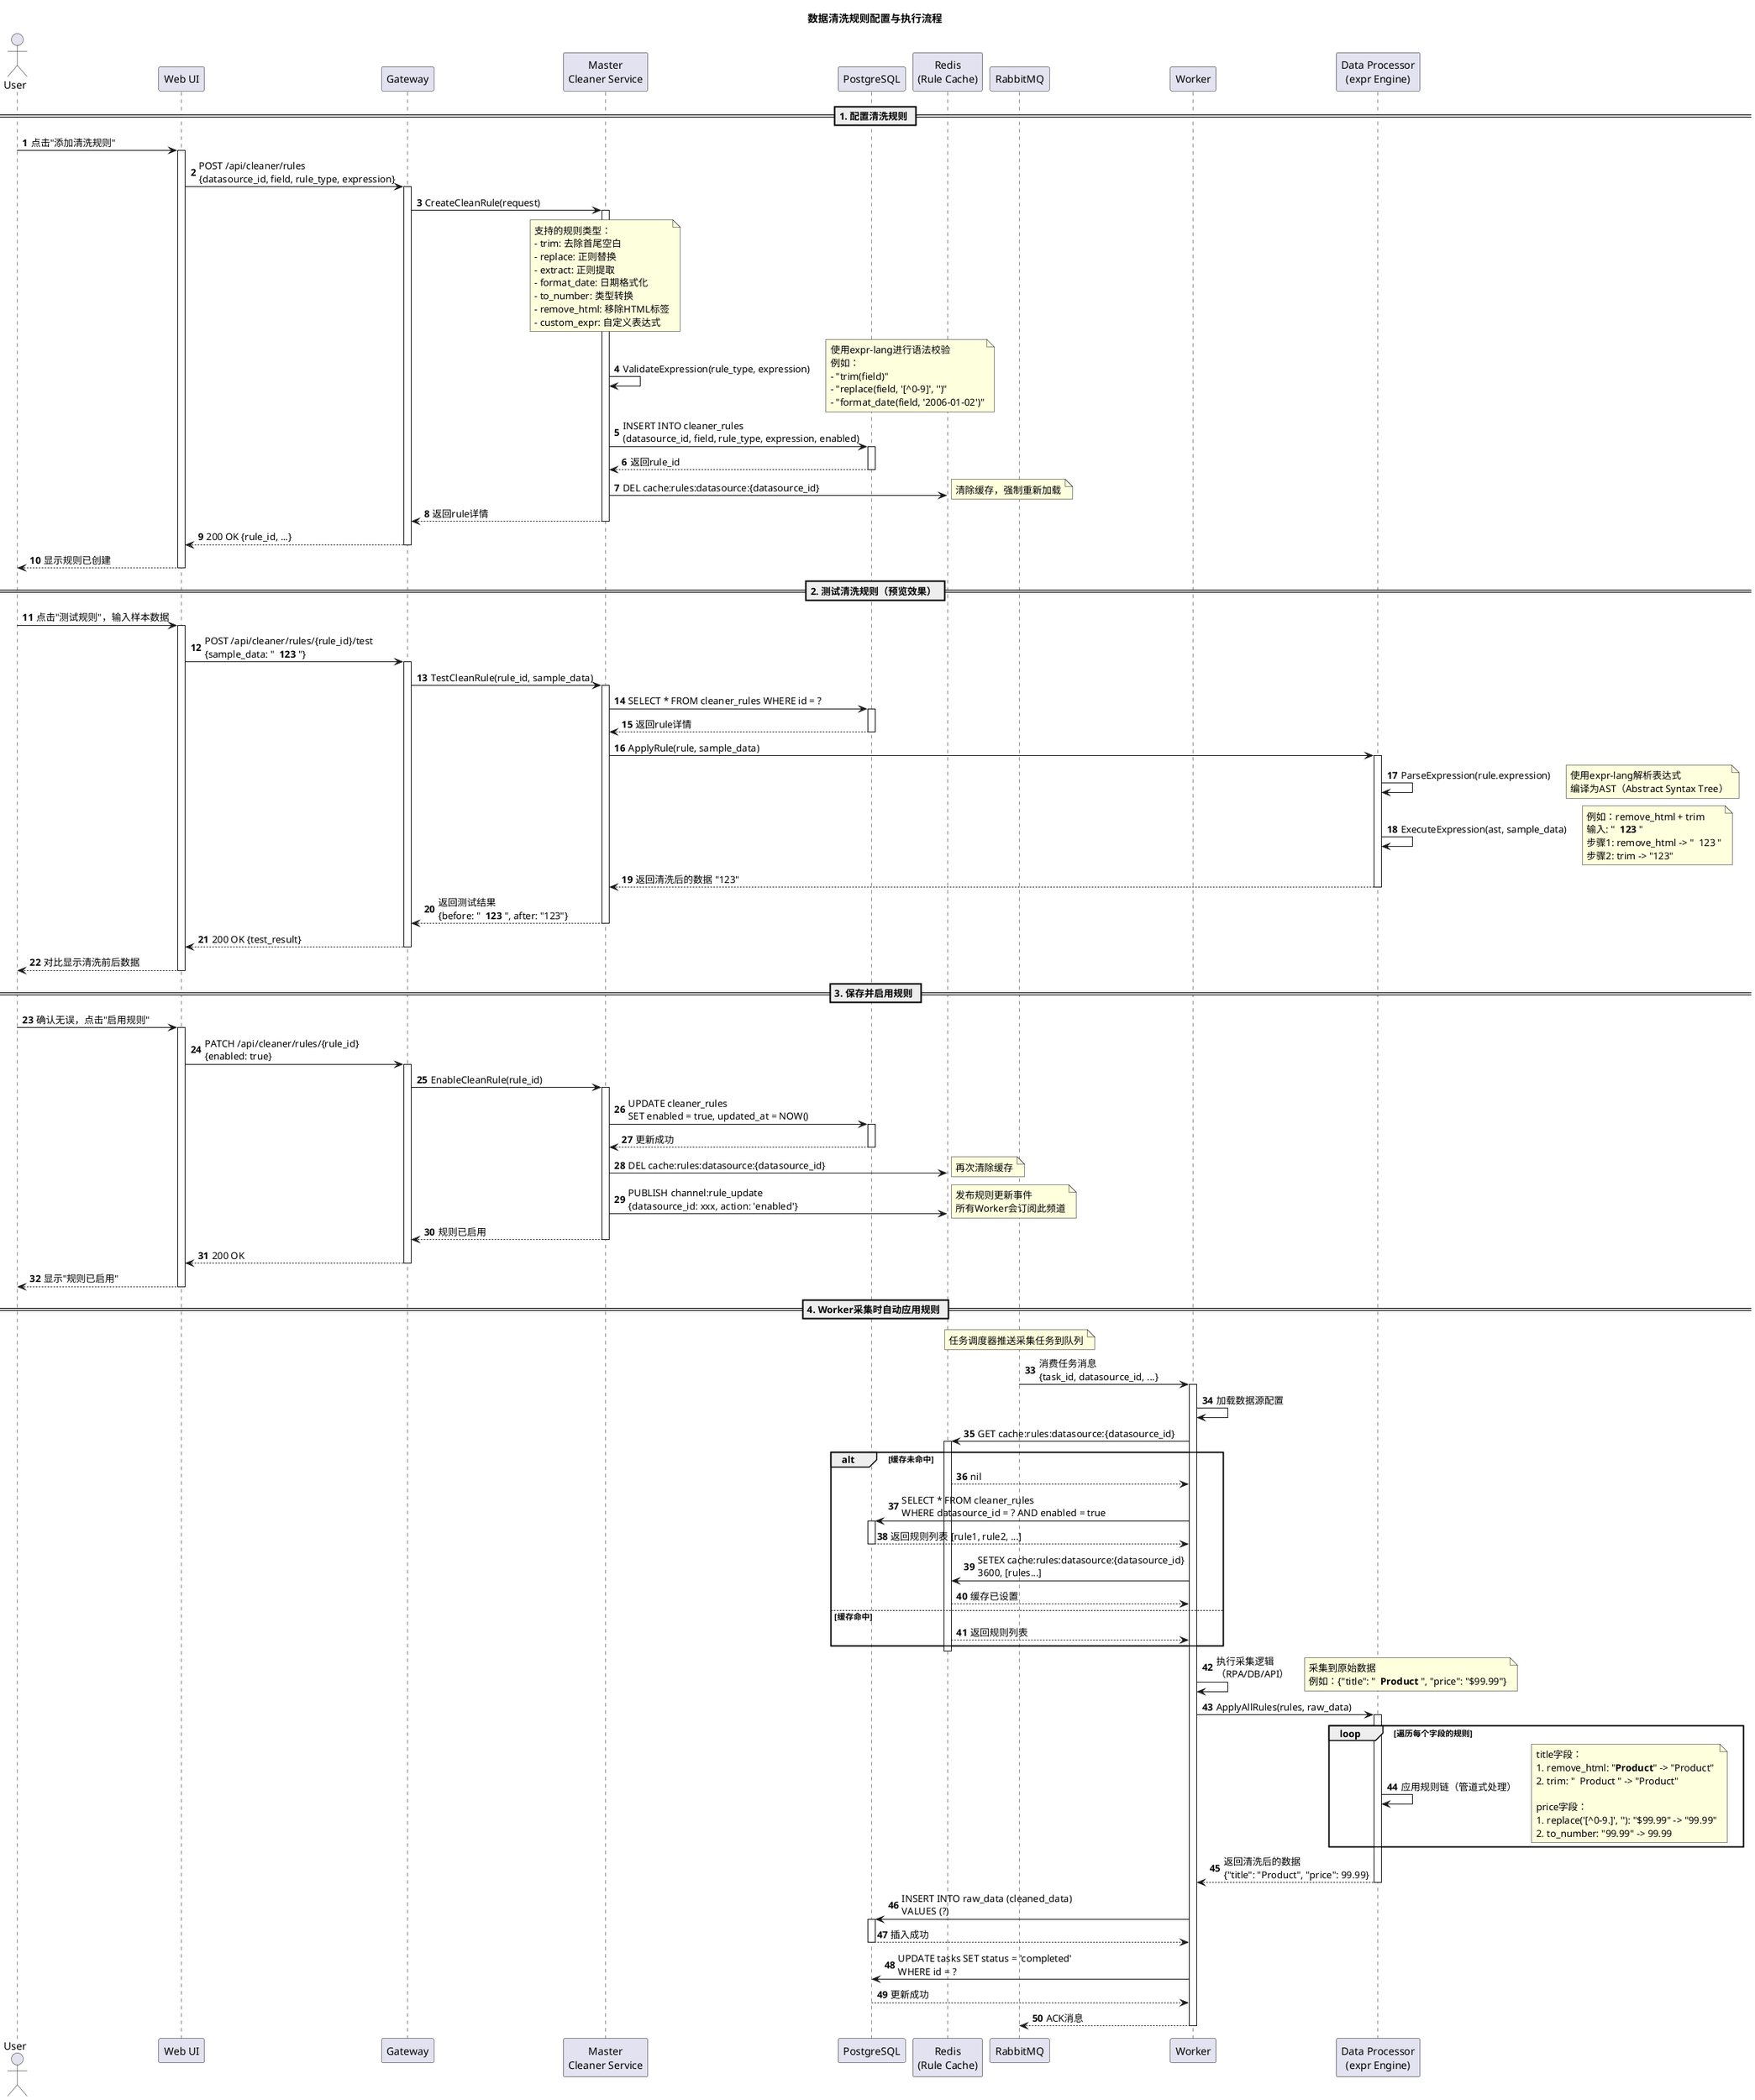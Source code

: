 @startuml
title 数据清洗规则配置与执行流程

autonumber

actor User as user
participant "Web UI" as ui
participant "Gateway" as gateway
participant "Master\nCleaner Service" as cleaner
participant "PostgreSQL" as db
participant "Redis\n(Rule Cache)" as redis
participant "RabbitMQ" as mq
participant "Worker" as worker
participant "Data Processor\n(expr Engine)" as processor

== 1. 配置清洗规则 ==

user -> ui: 点击"添加清洗规则"
activate ui

ui -> gateway: POST /api/cleaner/rules\n{datasource_id, field, rule_type, expression}
activate gateway

gateway -> cleaner: CreateCleanRule(request)
activate cleaner

note over cleaner
  支持的规则类型：
  - trim: 去除首尾空白
  - replace: 正则替换
  - extract: 正则提取
  - format_date: 日期格式化
  - to_number: 类型转换
  - remove_html: 移除HTML标签
  - custom_expr: 自定义表达式
end note

cleaner -> cleaner: ValidateExpression(rule_type, expression)
note right
  使用expr-lang进行语法校验
  例如：
  - "trim(field)"
  - "replace(field, '[^0-9]', '')"
  - "format_date(field, '2006-01-02')"
end note

cleaner -> db: INSERT INTO cleaner_rules\n(datasource_id, field, rule_type, expression, enabled)
activate db
db --> cleaner: 返回rule_id
deactivate db

cleaner -> redis: DEL cache:rules:datasource:{datasource_id}
note right: 清除缓存，强制重新加载

cleaner --> gateway: 返回rule详情
deactivate cleaner
gateway --> ui: 200 OK {rule_id, ...}
deactivate gateway

ui --> user: 显示规则已创建
deactivate ui

== 2. 测试清洗规则（预览效果） ==

user -> ui: 点击"测试规则"，输入样本数据
activate ui

ui -> gateway: POST /api/cleaner/rules/{rule_id}/test\n{sample_data: "  <b>123</b> "}
activate gateway

gateway -> cleaner: TestCleanRule(rule_id, sample_data)
activate cleaner

cleaner -> db: SELECT * FROM cleaner_rules WHERE id = ?
activate db
db --> cleaner: 返回rule详情
deactivate db

cleaner -> processor: ApplyRule(rule, sample_data)
activate processor

processor -> processor: ParseExpression(rule.expression)
note right
  使用expr-lang解析表达式
  编译为AST（Abstract Syntax Tree）
end note

processor -> processor: ExecuteExpression(ast, sample_data)
note right
  例如：remove_html + trim
  输入: "  <b>123</b> "
  步骤1: remove_html -> "  123 "
  步骤2: trim -> "123"
end note

processor --> cleaner: 返回清洗后的数据 "123"
deactivate processor

cleaner --> gateway: 返回测试结果\n{before: "  <b>123</b> ", after: "123"}
deactivate cleaner

gateway --> ui: 200 OK {test_result}
deactivate gateway

ui --> user: 对比显示清洗前后数据
deactivate ui

== 3. 保存并启用规则 ==

user -> ui: 确认无误，点击"启用规则"
activate ui

ui -> gateway: PATCH /api/cleaner/rules/{rule_id}\n{enabled: true}
activate gateway

gateway -> cleaner: EnableCleanRule(rule_id)
activate cleaner

cleaner -> db: UPDATE cleaner_rules\nSET enabled = true, updated_at = NOW()
activate db
db --> cleaner: 更新成功
deactivate db

cleaner -> redis: DEL cache:rules:datasource:{datasource_id}
note right: 再次清除缓存

cleaner -> redis: PUBLISH channel:rule_update\n{datasource_id: xxx, action: 'enabled'}
note right
  发布规则更新事件
  所有Worker会订阅此频道
end note

cleaner --> gateway: 规则已启用
deactivate cleaner

gateway --> ui: 200 OK
deactivate gateway

ui --> user: 显示"规则已启用"
deactivate ui

== 4. Worker采集时自动应用规则 ==

note over mq: 任务调度器推送采集任务到队列

mq -> worker: 消费任务消息\n{task_id, datasource_id, ...}
activate worker

worker -> worker: 加载数据源配置
worker -> redis: GET cache:rules:datasource:{datasource_id}
activate redis

alt 缓存未命中
    redis --> worker: nil
    worker -> db: SELECT * FROM cleaner_rules\nWHERE datasource_id = ? AND enabled = true
    activate db
    db --> worker: 返回规则列表 [rule1, rule2, ...]
    deactivate db

    worker -> redis: SETEX cache:rules:datasource:{datasource_id}\n3600, [rules...]
    redis --> worker: 缓存已设置
else 缓存命中
    redis --> worker: 返回规则列表
end

deactivate redis

worker -> worker: 执行采集逻辑\n（RPA/DB/API）
note right
  采集到原始数据
  例如：{"title": "  <b>Product</b> ", "price": "$99.99"}
end note

worker -> processor: ApplyAllRules(rules, raw_data)
activate processor

loop 遍历每个字段的规则
    processor -> processor: 应用规则链（管道式处理）
    note right
      title字段：
      1. remove_html: "<b>Product</b>" -> "Product"
      2. trim: "  Product " -> "Product"

      price字段：
      1. replace('[^0-9.]', ''): "$99.99" -> "99.99"
      2. to_number: "99.99" -> 99.99
    end note
end

processor --> worker: 返回清洗后的数据\n{"title": "Product", "price": 99.99}
deactivate processor

worker -> db: INSERT INTO raw_data (cleaned_data)\nVALUES (?)
activate db
db --> worker: 插入成功
deactivate db

worker -> db: UPDATE tasks SET status = 'completed'\nWHERE id = ?
db --> worker: 更新成功
deactivate db

worker --> mq: ACK消息
deactivate worker

@enduml
